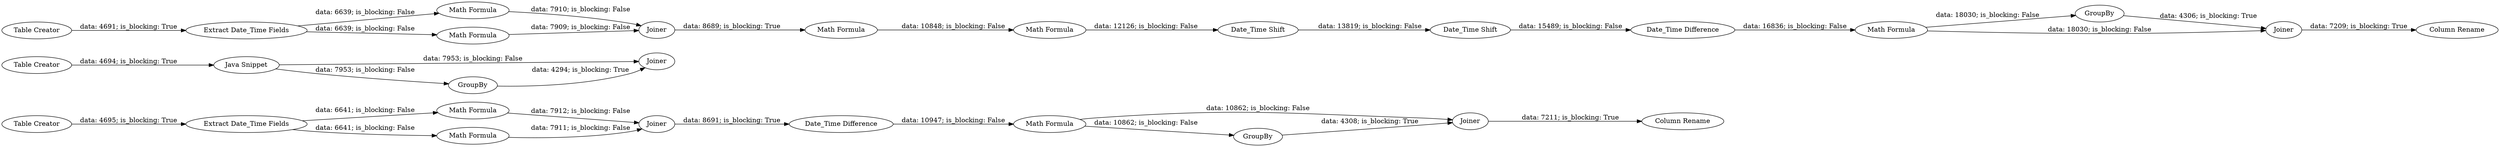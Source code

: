 digraph {
	"4653480946643188573_28" [label=Joiner]
	"4653480946643188573_15" [label="Table Creator"]
	"4653480946643188573_24" [label="Column Rename"]
	"4653480946643188573_6" [label="Math Formula"]
	"4653480946643188573_9" [label="Date_Time Shift"]
	"4653480946643188573_18" [label=Joiner]
	"4653480946643188573_23" [label="Math Formula"]
	"4653480946643188573_11" [label="Math Formula"]
	"4653480946643188573_27" [label="Math Formula"]
	"4653480946643188573_1" [label="Table Creator"]
	"4653480946643188573_16" [label="Java Snippet"]
	"4653480946643188573_25" [label="Date_Time Difference"]
	"4653480946643188573_21" [label="Table Creator"]
	"4653480946643188573_4" [label="Math Formula"]
	"4653480946643188573_10" [label="Date_Time Difference"]
	"4653480946643188573_26" [label=GroupBy]
	"4653480946643188573_22" [label="Extract Date_Time Fields"]
	"4653480946643188573_8" [label="Date_Time Shift"]
	"4653480946643188573_7" [label="Math Formula"]
	"4653480946643188573_2" [label="Extract Date_Time Fields"]
	"4653480946643188573_12" [label=GroupBy]
	"4653480946643188573_13" [label=Joiner]
	"4653480946643188573_19" [label=Joiner]
	"4653480946643188573_14" [label="Column Rename"]
	"4653480946643188573_17" [label=GroupBy]
	"4653480946643188573_3" [label="Math Formula"]
	"4653480946643188573_20" [label="Math Formula"]
	"4653480946643188573_5" [label=Joiner]
	"4653480946643188573_13" -> "4653480946643188573_14" [label="data: 7209; is_blocking: True"]
	"4653480946643188573_21" -> "4653480946643188573_22" [label="data: 4695; is_blocking: True"]
	"4653480946643188573_6" -> "4653480946643188573_7" [label="data: 10848; is_blocking: False"]
	"4653480946643188573_25" -> "4653480946643188573_27" [label="data: 10947; is_blocking: False"]
	"4653480946643188573_22" -> "4653480946643188573_23" [label="data: 6641; is_blocking: False"]
	"4653480946643188573_27" -> "4653480946643188573_26" [label="data: 10862; is_blocking: False"]
	"4653480946643188573_26" -> "4653480946643188573_28" [label="data: 4308; is_blocking: True"]
	"4653480946643188573_2" -> "4653480946643188573_3" [label="data: 6639; is_blocking: False"]
	"4653480946643188573_10" -> "4653480946643188573_11" [label="data: 16836; is_blocking: False"]
	"4653480946643188573_23" -> "4653480946643188573_19" [label="data: 7912; is_blocking: False"]
	"4653480946643188573_16" -> "4653480946643188573_18" [label="data: 7953; is_blocking: False"]
	"4653480946643188573_12" -> "4653480946643188573_13" [label="data: 4306; is_blocking: True"]
	"4653480946643188573_8" -> "4653480946643188573_9" [label="data: 13819; is_blocking: False"]
	"4653480946643188573_27" -> "4653480946643188573_28" [label="data: 10862; is_blocking: False"]
	"4653480946643188573_16" -> "4653480946643188573_17" [label="data: 7953; is_blocking: False"]
	"4653480946643188573_7" -> "4653480946643188573_8" [label="data: 12126; is_blocking: False"]
	"4653480946643188573_4" -> "4653480946643188573_5" [label="data: 7910; is_blocking: False"]
	"4653480946643188573_1" -> "4653480946643188573_2" [label="data: 4691; is_blocking: True"]
	"4653480946643188573_20" -> "4653480946643188573_19" [label="data: 7911; is_blocking: False"]
	"4653480946643188573_9" -> "4653480946643188573_10" [label="data: 15489; is_blocking: False"]
	"4653480946643188573_28" -> "4653480946643188573_24" [label="data: 7211; is_blocking: True"]
	"4653480946643188573_3" -> "4653480946643188573_5" [label="data: 7909; is_blocking: False"]
	"4653480946643188573_11" -> "4653480946643188573_13" [label="data: 18030; is_blocking: False"]
	"4653480946643188573_15" -> "4653480946643188573_16" [label="data: 4694; is_blocking: True"]
	"4653480946643188573_17" -> "4653480946643188573_18" [label="data: 4294; is_blocking: True"]
	"4653480946643188573_2" -> "4653480946643188573_4" [label="data: 6639; is_blocking: False"]
	"4653480946643188573_22" -> "4653480946643188573_20" [label="data: 6641; is_blocking: False"]
	"4653480946643188573_5" -> "4653480946643188573_6" [label="data: 8689; is_blocking: True"]
	"4653480946643188573_19" -> "4653480946643188573_25" [label="data: 8691; is_blocking: True"]
	"4653480946643188573_11" -> "4653480946643188573_12" [label="data: 18030; is_blocking: False"]
	rankdir=LR
}
